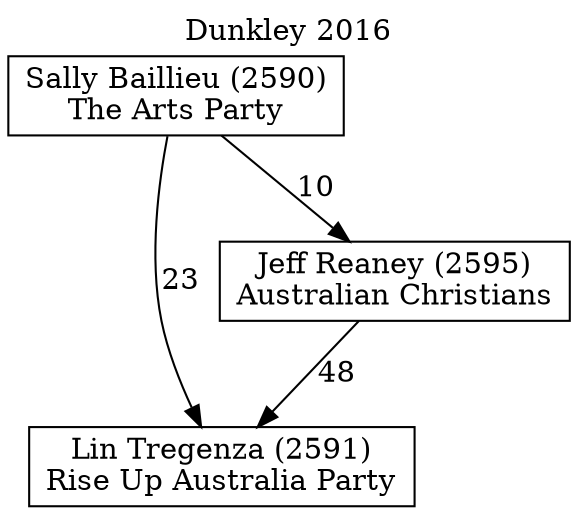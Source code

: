 // House preference flow
digraph "Lin Tregenza (2591)_Dunkley_2016" {
	graph [label="Dunkley 2016" labelloc=t mclimit=10]
	node [shape=box]
	"Lin Tregenza (2591)" [label="Lin Tregenza (2591)
Rise Up Australia Party"]
	"Jeff Reaney (2595)" [label="Jeff Reaney (2595)
Australian Christians"]
	"Sally Baillieu (2590)" [label="Sally Baillieu (2590)
The Arts Party"]
	"Jeff Reaney (2595)" -> "Lin Tregenza (2591)" [label=48]
	"Sally Baillieu (2590)" -> "Jeff Reaney (2595)" [label=10]
	"Sally Baillieu (2590)" -> "Lin Tregenza (2591)" [label=23]
}
